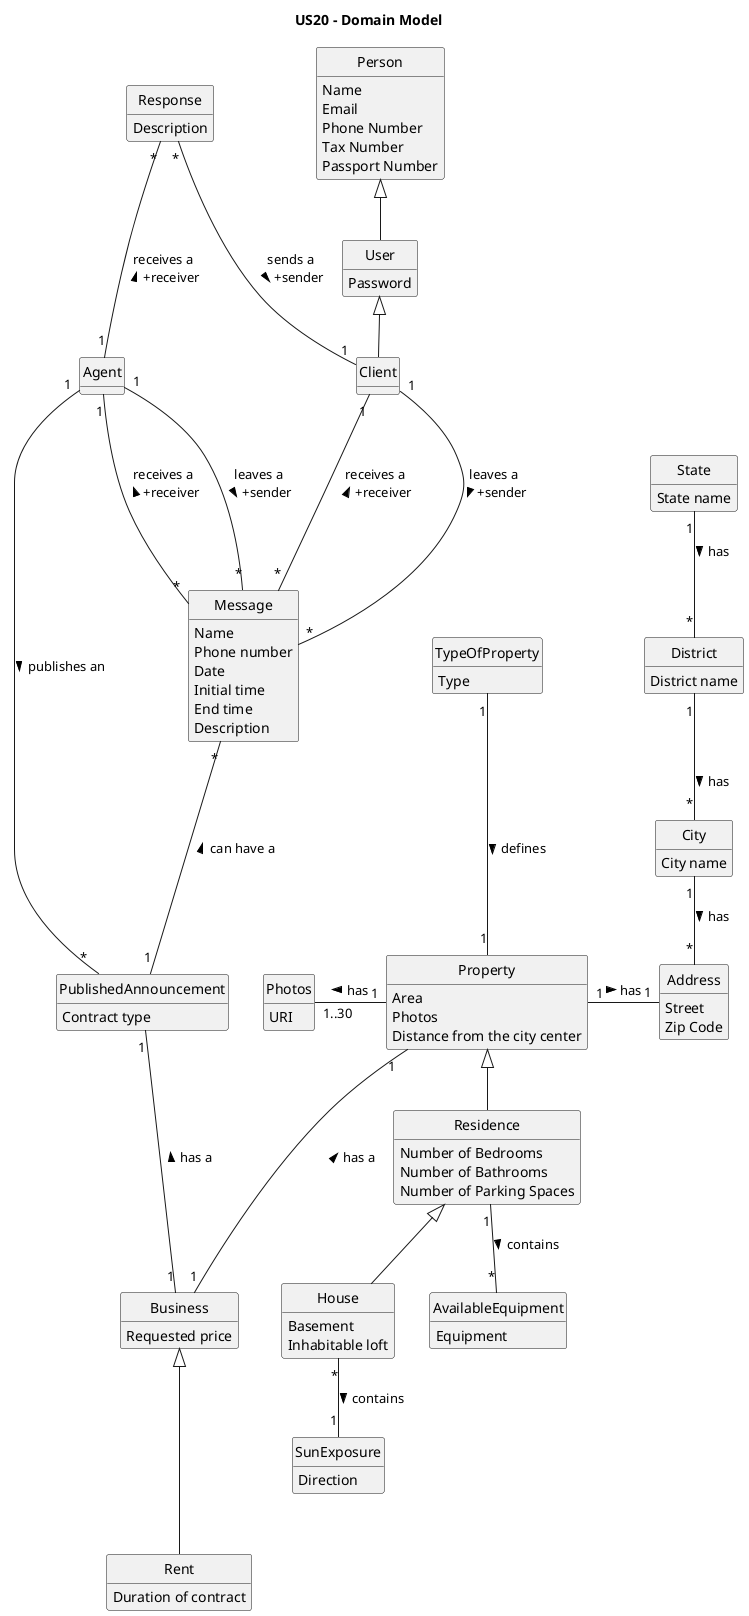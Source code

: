 @startuml

title US20 - Domain Model

skinparam groupInheritance 2
skinparam monochrome true
skinparam packageStyle rectangle
skinparam shadowing false
skinparam classAttributeIconSize 0
hide circle
hide methods

class User {
    Password
}

class Person {
    Name
    Email
    Phone Number
    Tax Number
    Passport Number
}

class Address {
    Street
    Zip Code
}

class City {
    City name
}

class District {
    District name
}

class State {
    State name
}

class Client {

}


class Residence {
    Number of Bedrooms
    Number of Bathrooms
    Number of Parking Spaces
}

class Property {
    Area
    Photos
    Distance from the city center
}

class TypeOfProperty{
    Type
}

class Photos {
    URI
}

class House {
    Basement
    Inhabitable loft
}

class SunExposure {
    Direction
}

class AvailableEquipment {
    Equipment
}

class Rent {
    Duration of contract
}

class Business {
    Requested price
}

class PublishedAnnouncement {
    Contract type
}

class Message{
    Name
    Phone number
    Date
    Initial time
    End time
    Description
}

class Agent {

}

class Response {
    Description
}

Message "*" --- "1" PublishedAnnouncement: can have a <
Client "1" --- "*" Message: leaves a \n +sender >
Agent "1" --- "*" Message: receives a \n +receiver <
Agent "1" --- "*" Message: leaves a \n +sender >
Client "1" --- "*" Message: receives a \n +receiver <
Agent "1" --- "*" PublishedAnnouncement: publishes an >
District "1" -down- "*" City : has >
State "1" -down- "*" District : has >
City "1" -down- "*" Address : has >
Property "1" --- "1" Business: has a <
PublishedAnnouncement "1" --- "1" Business: has a <
Residence <|-down- House
Property <|-down- Residence
Property "1" -left-- "1..30" Photos: has >
SunExposure "1" -up- "*" House: contains <
Address "1" -left- "1" Property: has <
AvailableEquipment "*" -up- "1" Residence: contains <
TypeOfProperty "1" -down-- "1" Property: defines >
Client  "1" -up-- "*" Response: sends a \n +sender > 
Agent "1" -up-- "*" Response: receives a \n +receiver <

Business <|--- Rent
Person <|-- User
User <|-- Client

@enduml